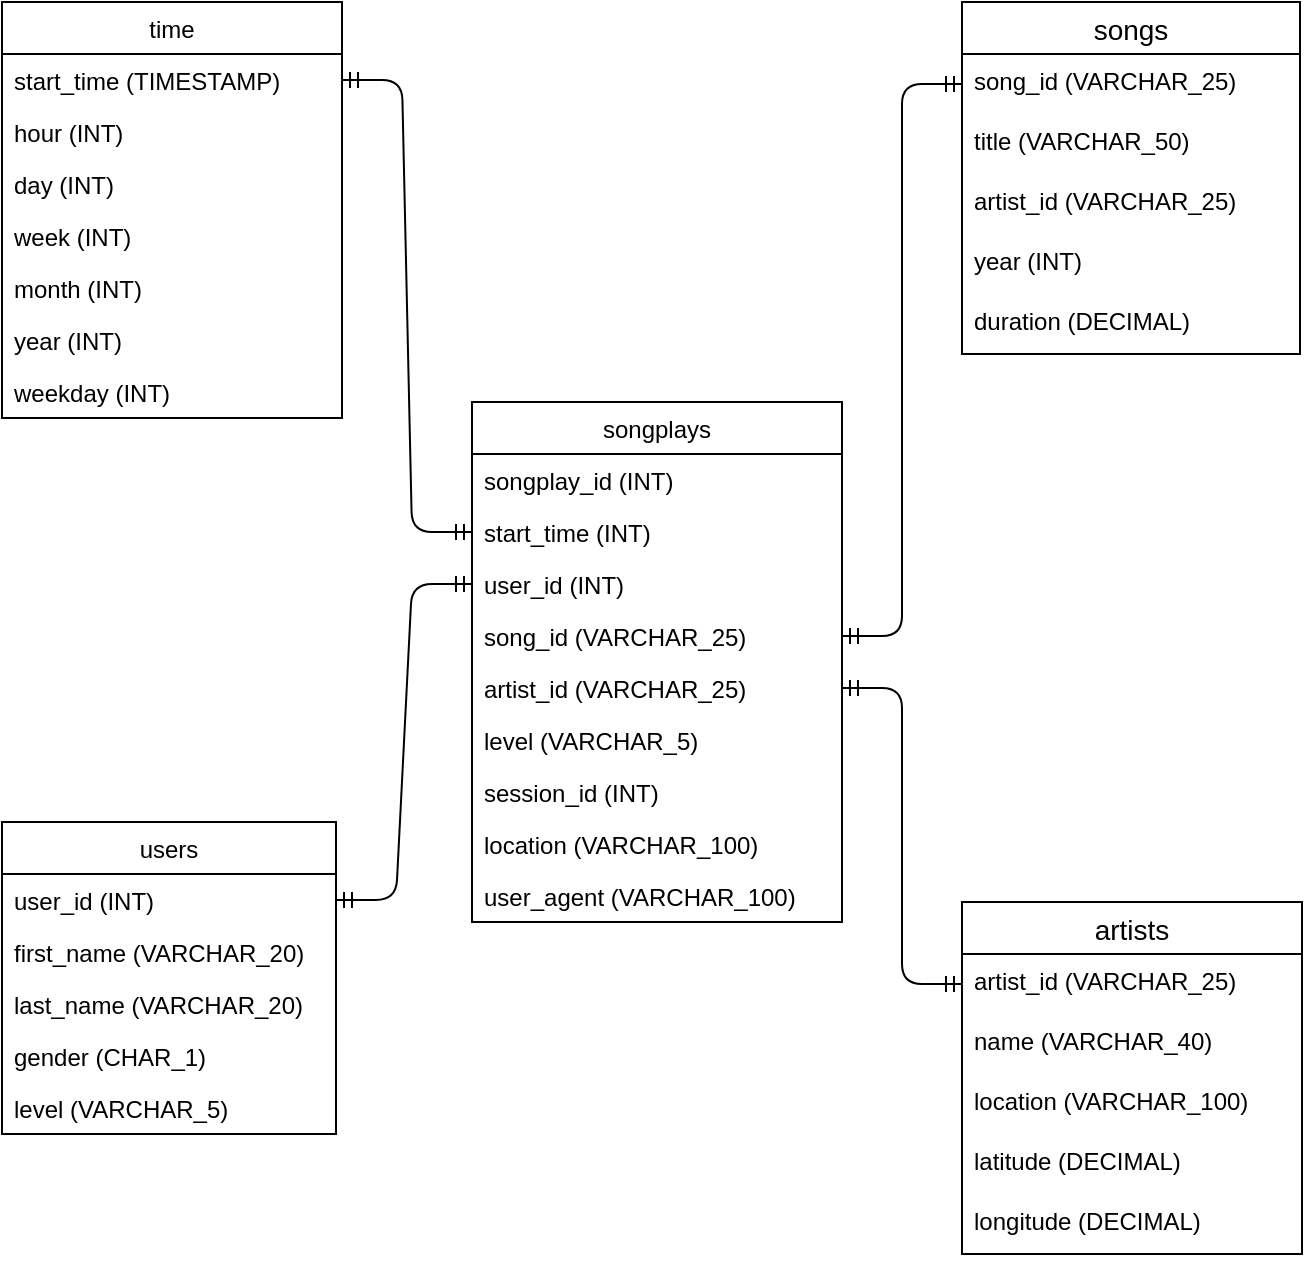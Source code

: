 <mxfile version="15.7.4" type="github">
  <diagram id="hnyDi0fDmFj83qos--vy" name="Page-1">
    <mxGraphModel dx="946" dy="640" grid="1" gridSize="10" guides="1" tooltips="1" connect="1" arrows="1" fold="1" page="1" pageScale="1" pageWidth="850" pageHeight="1100" math="0" shadow="0">
      <root>
        <mxCell id="0" />
        <mxCell id="1" parent="0" />
        <mxCell id="JqQI3dSPPfugslf2zFkP-1" value="songplays" style="swimlane;fontStyle=0;childLayout=stackLayout;horizontal=1;startSize=26;horizontalStack=0;resizeParent=1;resizeParentMax=0;resizeLast=0;collapsible=1;marginBottom=0;" parent="1" vertex="1">
          <mxGeometry x="355" y="240" width="185" height="260" as="geometry" />
        </mxCell>
        <mxCell id="JqQI3dSPPfugslf2zFkP-2" value="songplay_id (INT)" style="text;strokeColor=none;fillColor=none;align=left;verticalAlign=top;spacingLeft=4;spacingRight=4;overflow=hidden;rotatable=0;points=[[0,0.5],[1,0.5]];portConstraint=eastwest;" parent="JqQI3dSPPfugslf2zFkP-1" vertex="1">
          <mxGeometry y="26" width="185" height="26" as="geometry" />
        </mxCell>
        <mxCell id="JqQI3dSPPfugslf2zFkP-3" value="start_time (INT)" style="text;strokeColor=none;fillColor=none;align=left;verticalAlign=top;spacingLeft=4;spacingRight=4;overflow=hidden;rotatable=0;points=[[0,0.5],[1,0.5]];portConstraint=eastwest;" parent="JqQI3dSPPfugslf2zFkP-1" vertex="1">
          <mxGeometry y="52" width="185" height="26" as="geometry" />
        </mxCell>
        <mxCell id="JqQI3dSPPfugslf2zFkP-4" value="user_id (INT)" style="text;strokeColor=none;fillColor=none;align=left;verticalAlign=top;spacingLeft=4;spacingRight=4;overflow=hidden;rotatable=0;points=[[0,0.5],[1,0.5]];portConstraint=eastwest;" parent="JqQI3dSPPfugslf2zFkP-1" vertex="1">
          <mxGeometry y="78" width="185" height="26" as="geometry" />
        </mxCell>
        <mxCell id="JqQI3dSPPfugslf2zFkP-6" value="song_id (VARCHAR_25)" style="text;strokeColor=none;fillColor=none;align=left;verticalAlign=top;spacingLeft=4;spacingRight=4;overflow=hidden;rotatable=0;points=[[0,0.5],[1,0.5]];portConstraint=eastwest;" parent="JqQI3dSPPfugslf2zFkP-1" vertex="1">
          <mxGeometry y="104" width="185" height="26" as="geometry" />
        </mxCell>
        <mxCell id="JqQI3dSPPfugslf2zFkP-7" value="artist_id (VARCHAR_25)" style="text;strokeColor=none;fillColor=none;align=left;verticalAlign=top;spacingLeft=4;spacingRight=4;overflow=hidden;rotatable=0;points=[[0,0.5],[1,0.5]];portConstraint=eastwest;" parent="JqQI3dSPPfugslf2zFkP-1" vertex="1">
          <mxGeometry y="130" width="185" height="26" as="geometry" />
        </mxCell>
        <mxCell id="JqQI3dSPPfugslf2zFkP-5" value="level (VARCHAR_5)" style="text;strokeColor=none;fillColor=none;align=left;verticalAlign=top;spacingLeft=4;spacingRight=4;overflow=hidden;rotatable=0;points=[[0,0.5],[1,0.5]];portConstraint=eastwest;" parent="JqQI3dSPPfugslf2zFkP-1" vertex="1">
          <mxGeometry y="156" width="185" height="26" as="geometry" />
        </mxCell>
        <mxCell id="JqQI3dSPPfugslf2zFkP-8" value="session_id (INT)" style="text;strokeColor=none;fillColor=none;align=left;verticalAlign=top;spacingLeft=4;spacingRight=4;overflow=hidden;rotatable=0;points=[[0,0.5],[1,0.5]];portConstraint=eastwest;" parent="JqQI3dSPPfugslf2zFkP-1" vertex="1">
          <mxGeometry y="182" width="185" height="26" as="geometry" />
        </mxCell>
        <mxCell id="JqQI3dSPPfugslf2zFkP-9" value="location (VARCHAR_100)" style="text;strokeColor=none;fillColor=none;align=left;verticalAlign=top;spacingLeft=4;spacingRight=4;overflow=hidden;rotatable=0;points=[[0,0.5],[1,0.5]];portConstraint=eastwest;" parent="JqQI3dSPPfugslf2zFkP-1" vertex="1">
          <mxGeometry y="208" width="185" height="26" as="geometry" />
        </mxCell>
        <mxCell id="JqQI3dSPPfugslf2zFkP-10" value="user_agent (VARCHAR_100)" style="text;strokeColor=none;fillColor=none;align=left;verticalAlign=top;spacingLeft=4;spacingRight=4;overflow=hidden;rotatable=0;points=[[0,0.5],[1,0.5]];portConstraint=eastwest;" parent="JqQI3dSPPfugslf2zFkP-1" vertex="1">
          <mxGeometry y="234" width="185" height="26" as="geometry" />
        </mxCell>
        <mxCell id="JqQI3dSPPfugslf2zFkP-12" value="users" style="swimlane;fontStyle=0;childLayout=stackLayout;horizontal=1;startSize=26;horizontalStack=0;resizeParent=1;resizeParentMax=0;resizeLast=0;collapsible=1;marginBottom=0;" parent="1" vertex="1">
          <mxGeometry x="120" y="450" width="167" height="156" as="geometry" />
        </mxCell>
        <mxCell id="JqQI3dSPPfugslf2zFkP-13" value="user_id (INT)" style="text;strokeColor=none;fillColor=none;align=left;verticalAlign=top;spacingLeft=4;spacingRight=4;overflow=hidden;rotatable=0;points=[[0,0.5],[1,0.5]];portConstraint=eastwest;" parent="JqQI3dSPPfugslf2zFkP-12" vertex="1">
          <mxGeometry y="26" width="167" height="26" as="geometry" />
        </mxCell>
        <mxCell id="JqQI3dSPPfugslf2zFkP-14" value="first_name (VARCHAR_20)" style="text;strokeColor=none;fillColor=none;align=left;verticalAlign=top;spacingLeft=4;spacingRight=4;overflow=hidden;rotatable=0;points=[[0,0.5],[1,0.5]];portConstraint=eastwest;" parent="JqQI3dSPPfugslf2zFkP-12" vertex="1">
          <mxGeometry y="52" width="167" height="26" as="geometry" />
        </mxCell>
        <mxCell id="JqQI3dSPPfugslf2zFkP-15" value="last_name (VARCHAR_20)" style="text;strokeColor=none;fillColor=none;align=left;verticalAlign=top;spacingLeft=4;spacingRight=4;overflow=hidden;rotatable=0;points=[[0,0.5],[1,0.5]];portConstraint=eastwest;" parent="JqQI3dSPPfugslf2zFkP-12" vertex="1">
          <mxGeometry y="78" width="167" height="26" as="geometry" />
        </mxCell>
        <mxCell id="JqQI3dSPPfugslf2zFkP-16" value="gender (CHAR_1)" style="text;strokeColor=none;fillColor=none;align=left;verticalAlign=top;spacingLeft=4;spacingRight=4;overflow=hidden;rotatable=0;points=[[0,0.5],[1,0.5]];portConstraint=eastwest;" parent="JqQI3dSPPfugslf2zFkP-12" vertex="1">
          <mxGeometry y="104" width="167" height="26" as="geometry" />
        </mxCell>
        <mxCell id="JqQI3dSPPfugslf2zFkP-17" value="level (VARCHAR_5)" style="text;strokeColor=none;fillColor=none;align=left;verticalAlign=top;spacingLeft=4;spacingRight=4;overflow=hidden;rotatable=0;points=[[0,0.5],[1,0.5]];portConstraint=eastwest;" parent="JqQI3dSPPfugslf2zFkP-12" vertex="1">
          <mxGeometry y="130" width="167" height="26" as="geometry" />
        </mxCell>
        <mxCell id="JqQI3dSPPfugslf2zFkP-19" value="" style="edgeStyle=entityRelationEdgeStyle;fontSize=12;html=1;endArrow=ERmandOne;startArrow=ERmandOne;entryX=0;entryY=0.5;entryDx=0;entryDy=0;exitX=1;exitY=0.5;exitDx=0;exitDy=0;" parent="1" source="JqQI3dSPPfugslf2zFkP-13" target="JqQI3dSPPfugslf2zFkP-4" edge="1">
          <mxGeometry width="100" height="100" relative="1" as="geometry">
            <mxPoint x="230" y="550" as="sourcePoint" />
            <mxPoint x="330" y="450" as="targetPoint" />
          </mxGeometry>
        </mxCell>
        <mxCell id="JqQI3dSPPfugslf2zFkP-20" value="songs" style="swimlane;fontStyle=0;childLayout=stackLayout;horizontal=1;startSize=26;horizontalStack=0;resizeParent=1;resizeParentMax=0;resizeLast=0;collapsible=1;marginBottom=0;align=center;fontSize=14;" parent="1" vertex="1">
          <mxGeometry x="600" y="40" width="169" height="176" as="geometry" />
        </mxCell>
        <mxCell id="JqQI3dSPPfugslf2zFkP-21" value="song_id (VARCHAR_25)" style="text;strokeColor=none;fillColor=none;spacingLeft=4;spacingRight=4;overflow=hidden;rotatable=0;points=[[0,0.5],[1,0.5]];portConstraint=eastwest;fontSize=12;" parent="JqQI3dSPPfugslf2zFkP-20" vertex="1">
          <mxGeometry y="26" width="169" height="30" as="geometry" />
        </mxCell>
        <mxCell id="JqQI3dSPPfugslf2zFkP-22" value="title (VARCHAR_50)" style="text;strokeColor=none;fillColor=none;spacingLeft=4;spacingRight=4;overflow=hidden;rotatable=0;points=[[0,0.5],[1,0.5]];portConstraint=eastwest;fontSize=12;" parent="JqQI3dSPPfugslf2zFkP-20" vertex="1">
          <mxGeometry y="56" width="169" height="30" as="geometry" />
        </mxCell>
        <mxCell id="JqQI3dSPPfugslf2zFkP-23" value="artist_id (VARCHAR_25)" style="text;strokeColor=none;fillColor=none;spacingLeft=4;spacingRight=4;overflow=hidden;rotatable=0;points=[[0,0.5],[1,0.5]];portConstraint=eastwest;fontSize=12;" parent="JqQI3dSPPfugslf2zFkP-20" vertex="1">
          <mxGeometry y="86" width="169" height="30" as="geometry" />
        </mxCell>
        <mxCell id="JqQI3dSPPfugslf2zFkP-24" value="year (INT)" style="text;strokeColor=none;fillColor=none;spacingLeft=4;spacingRight=4;overflow=hidden;rotatable=0;points=[[0,0.5],[1,0.5]];portConstraint=eastwest;fontSize=12;" parent="JqQI3dSPPfugslf2zFkP-20" vertex="1">
          <mxGeometry y="116" width="169" height="30" as="geometry" />
        </mxCell>
        <mxCell id="JqQI3dSPPfugslf2zFkP-25" value="duration (DECIMAL)" style="text;strokeColor=none;fillColor=none;spacingLeft=4;spacingRight=4;overflow=hidden;rotatable=0;points=[[0,0.5],[1,0.5]];portConstraint=eastwest;fontSize=12;" parent="JqQI3dSPPfugslf2zFkP-20" vertex="1">
          <mxGeometry y="146" width="169" height="30" as="geometry" />
        </mxCell>
        <mxCell id="JqQI3dSPPfugslf2zFkP-26" value="" style="edgeStyle=entityRelationEdgeStyle;fontSize=12;html=1;endArrow=ERmandOne;startArrow=ERmandOne;entryX=1;entryY=0.5;entryDx=0;entryDy=0;exitX=0;exitY=0.5;exitDx=0;exitDy=0;" parent="1" source="JqQI3dSPPfugslf2zFkP-21" target="JqQI3dSPPfugslf2zFkP-6" edge="1">
          <mxGeometry width="100" height="100" relative="1" as="geometry">
            <mxPoint x="455" y="612" as="sourcePoint" />
            <mxPoint x="410" y="575" as="targetPoint" />
          </mxGeometry>
        </mxCell>
        <mxCell id="JqQI3dSPPfugslf2zFkP-28" value="artists" style="swimlane;fontStyle=0;childLayout=stackLayout;horizontal=1;startSize=26;horizontalStack=0;resizeParent=1;resizeParentMax=0;resizeLast=0;collapsible=1;marginBottom=0;align=center;fontSize=14;" parent="1" vertex="1">
          <mxGeometry x="600" y="490" width="170" height="176" as="geometry" />
        </mxCell>
        <mxCell id="JqQI3dSPPfugslf2zFkP-29" value="artist_id (VARCHAR_25)" style="text;strokeColor=none;fillColor=none;spacingLeft=4;spacingRight=4;overflow=hidden;rotatable=0;points=[[0,0.5],[1,0.5]];portConstraint=eastwest;fontSize=12;" parent="JqQI3dSPPfugslf2zFkP-28" vertex="1">
          <mxGeometry y="26" width="170" height="30" as="geometry" />
        </mxCell>
        <mxCell id="JqQI3dSPPfugslf2zFkP-30" value="name (VARCHAR_40)" style="text;strokeColor=none;fillColor=none;spacingLeft=4;spacingRight=4;overflow=hidden;rotatable=0;points=[[0,0.5],[1,0.5]];portConstraint=eastwest;fontSize=12;" parent="JqQI3dSPPfugslf2zFkP-28" vertex="1">
          <mxGeometry y="56" width="170" height="30" as="geometry" />
        </mxCell>
        <mxCell id="JqQI3dSPPfugslf2zFkP-31" value="location (VARCHAR_100)" style="text;strokeColor=none;fillColor=none;spacingLeft=4;spacingRight=4;overflow=hidden;rotatable=0;points=[[0,0.5],[1,0.5]];portConstraint=eastwest;fontSize=12;" parent="JqQI3dSPPfugslf2zFkP-28" vertex="1">
          <mxGeometry y="86" width="170" height="30" as="geometry" />
        </mxCell>
        <mxCell id="JqQI3dSPPfugslf2zFkP-33" value="latitude (DECIMAL)" style="text;strokeColor=none;fillColor=none;spacingLeft=4;spacingRight=4;overflow=hidden;rotatable=0;points=[[0,0.5],[1,0.5]];portConstraint=eastwest;fontSize=12;" parent="JqQI3dSPPfugslf2zFkP-28" vertex="1">
          <mxGeometry y="116" width="170" height="30" as="geometry" />
        </mxCell>
        <mxCell id="JqQI3dSPPfugslf2zFkP-32" value="longitude (DECIMAL)" style="text;strokeColor=none;fillColor=none;spacingLeft=4;spacingRight=4;overflow=hidden;rotatable=0;points=[[0,0.5],[1,0.5]];portConstraint=eastwest;fontSize=12;" parent="JqQI3dSPPfugslf2zFkP-28" vertex="1">
          <mxGeometry y="146" width="170" height="30" as="geometry" />
        </mxCell>
        <mxCell id="JqQI3dSPPfugslf2zFkP-34" value="time" style="swimlane;fontStyle=0;childLayout=stackLayout;horizontal=1;startSize=26;horizontalStack=0;resizeParent=1;resizeParentMax=0;resizeLast=0;collapsible=1;marginBottom=0;" parent="1" vertex="1">
          <mxGeometry x="120" y="40" width="170" height="208" as="geometry" />
        </mxCell>
        <mxCell id="JqQI3dSPPfugslf2zFkP-35" value="start_time (TIMESTAMP)" style="text;strokeColor=none;fillColor=none;align=left;verticalAlign=top;spacingLeft=4;spacingRight=4;overflow=hidden;rotatable=0;points=[[0,0.5],[1,0.5]];portConstraint=eastwest;" parent="JqQI3dSPPfugslf2zFkP-34" vertex="1">
          <mxGeometry y="26" width="170" height="26" as="geometry" />
        </mxCell>
        <mxCell id="JqQI3dSPPfugslf2zFkP-36" value="hour (INT)" style="text;strokeColor=none;fillColor=none;align=left;verticalAlign=top;spacingLeft=4;spacingRight=4;overflow=hidden;rotatable=0;points=[[0,0.5],[1,0.5]];portConstraint=eastwest;" parent="JqQI3dSPPfugslf2zFkP-34" vertex="1">
          <mxGeometry y="52" width="170" height="26" as="geometry" />
        </mxCell>
        <mxCell id="JqQI3dSPPfugslf2zFkP-37" value="day (INT)" style="text;strokeColor=none;fillColor=none;align=left;verticalAlign=top;spacingLeft=4;spacingRight=4;overflow=hidden;rotatable=0;points=[[0,0.5],[1,0.5]];portConstraint=eastwest;" parent="JqQI3dSPPfugslf2zFkP-34" vertex="1">
          <mxGeometry y="78" width="170" height="26" as="geometry" />
        </mxCell>
        <mxCell id="JqQI3dSPPfugslf2zFkP-38" value="week (INT)" style="text;strokeColor=none;fillColor=none;align=left;verticalAlign=top;spacingLeft=4;spacingRight=4;overflow=hidden;rotatable=0;points=[[0,0.5],[1,0.5]];portConstraint=eastwest;" parent="JqQI3dSPPfugslf2zFkP-34" vertex="1">
          <mxGeometry y="104" width="170" height="26" as="geometry" />
        </mxCell>
        <mxCell id="JqQI3dSPPfugslf2zFkP-39" value="month (INT)" style="text;strokeColor=none;fillColor=none;align=left;verticalAlign=top;spacingLeft=4;spacingRight=4;overflow=hidden;rotatable=0;points=[[0,0.5],[1,0.5]];portConstraint=eastwest;" parent="JqQI3dSPPfugslf2zFkP-34" vertex="1">
          <mxGeometry y="130" width="170" height="26" as="geometry" />
        </mxCell>
        <mxCell id="JqQI3dSPPfugslf2zFkP-40" value="year (INT)" style="text;strokeColor=none;fillColor=none;align=left;verticalAlign=top;spacingLeft=4;spacingRight=4;overflow=hidden;rotatable=0;points=[[0,0.5],[1,0.5]];portConstraint=eastwest;" parent="JqQI3dSPPfugslf2zFkP-34" vertex="1">
          <mxGeometry y="156" width="170" height="26" as="geometry" />
        </mxCell>
        <mxCell id="JqQI3dSPPfugslf2zFkP-41" value="weekday (INT)" style="text;strokeColor=none;fillColor=none;align=left;verticalAlign=top;spacingLeft=4;spacingRight=4;overflow=hidden;rotatable=0;points=[[0,0.5],[1,0.5]];portConstraint=eastwest;" parent="JqQI3dSPPfugslf2zFkP-34" vertex="1">
          <mxGeometry y="182" width="170" height="26" as="geometry" />
        </mxCell>
        <mxCell id="JqQI3dSPPfugslf2zFkP-42" value="" style="edgeStyle=entityRelationEdgeStyle;fontSize=12;html=1;endArrow=ERmandOne;startArrow=ERmandOne;entryX=0;entryY=0.5;entryDx=0;entryDy=0;" parent="1" source="JqQI3dSPPfugslf2zFkP-35" target="JqQI3dSPPfugslf2zFkP-3" edge="1">
          <mxGeometry width="100" height="100" relative="1" as="geometry">
            <mxPoint x="390" y="650" as="sourcePoint" />
            <mxPoint x="490" y="550" as="targetPoint" />
          </mxGeometry>
        </mxCell>
        <mxCell id="JqQI3dSPPfugslf2zFkP-43" value="" style="edgeStyle=entityRelationEdgeStyle;fontSize=12;html=1;endArrow=ERmandOne;startArrow=ERmandOne;exitX=1;exitY=0.5;exitDx=0;exitDy=0;entryX=0;entryY=0.5;entryDx=0;entryDy=0;" parent="1" source="JqQI3dSPPfugslf2zFkP-7" target="JqQI3dSPPfugslf2zFkP-29" edge="1">
          <mxGeometry width="100" height="100" relative="1" as="geometry">
            <mxPoint x="350" y="680" as="sourcePoint" />
            <mxPoint x="450" y="580" as="targetPoint" />
          </mxGeometry>
        </mxCell>
      </root>
    </mxGraphModel>
  </diagram>
</mxfile>
